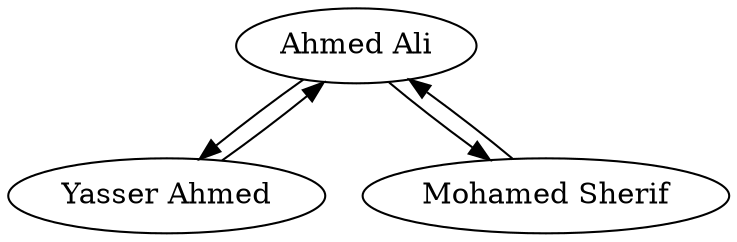 digraph test{
"Ahmed Ali"  ->  { "Yasser Ahmed" "Mohamed Sherif" }
"Yasser Ahmed"  ->  { "Ahmed Ali" }
"Mohamed Sherif"  ->  { "Ahmed Ali" }

}